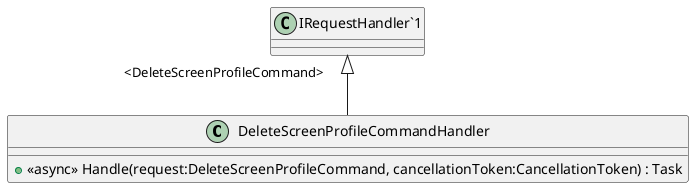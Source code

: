 @startuml
class DeleteScreenProfileCommandHandler {
    + <<async>> Handle(request:DeleteScreenProfileCommand, cancellationToken:CancellationToken) : Task
}
"IRequestHandler`1" "<DeleteScreenProfileCommand>" <|-- DeleteScreenProfileCommandHandler
@enduml
